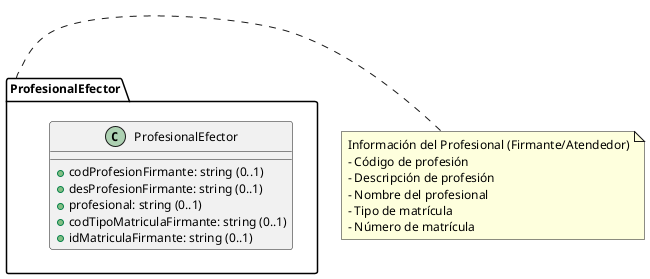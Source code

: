 @startuml ProfesionalEfector
skinparam backgroundColor white
skinparam defaultFontName Arial
skinparam defaultFontSize 12

package "ProfesionalEfector" {
  class ProfesionalEfector {
    + codProfesionFirmante: string (0..1)
    + desProfesionFirmante: string (0..1)
    + profesional: string (0..1)
    + codTipoMatriculaFirmante: string (0..1)
    + idMatriculaFirmante: string (0..1)
  }
}

note right of ProfesionalEfector
  Información del Profesional (Firmante/Atendedor)
  - Código de profesión
  - Descripción de profesión
  - Nombre del profesional
  - Tipo de matrícula
  - Número de matrícula
end note

@enduml 